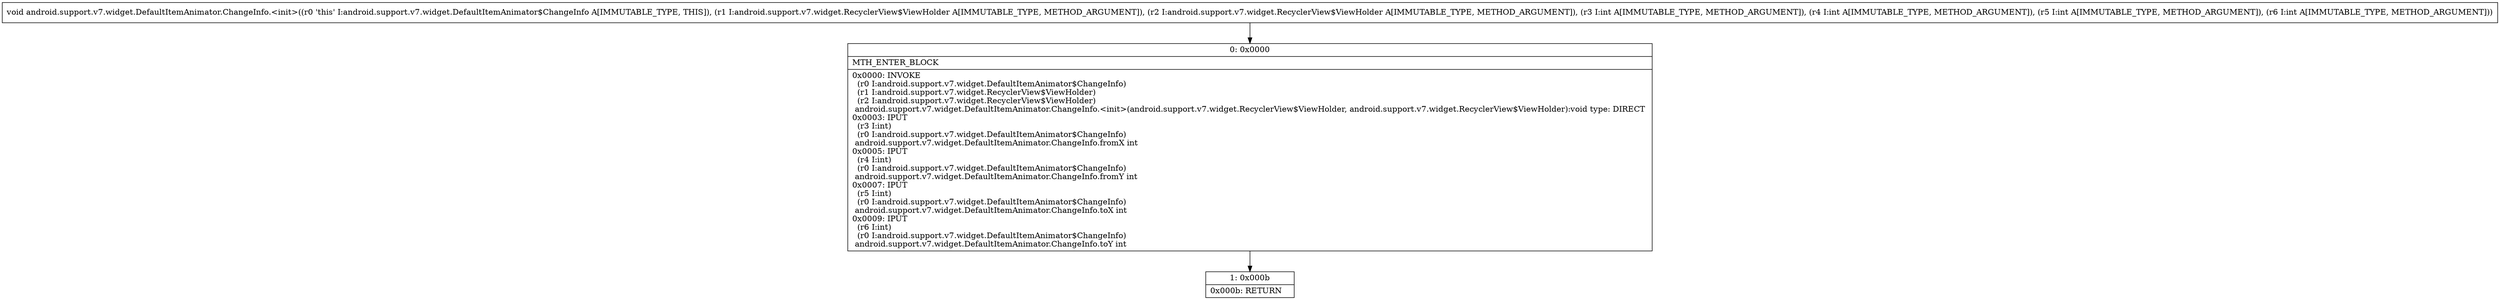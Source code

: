 digraph "CFG forandroid.support.v7.widget.DefaultItemAnimator.ChangeInfo.\<init\>(Landroid\/support\/v7\/widget\/RecyclerView$ViewHolder;Landroid\/support\/v7\/widget\/RecyclerView$ViewHolder;IIII)V" {
Node_0 [shape=record,label="{0\:\ 0x0000|MTH_ENTER_BLOCK\l|0x0000: INVOKE  \l  (r0 I:android.support.v7.widget.DefaultItemAnimator$ChangeInfo)\l  (r1 I:android.support.v7.widget.RecyclerView$ViewHolder)\l  (r2 I:android.support.v7.widget.RecyclerView$ViewHolder)\l android.support.v7.widget.DefaultItemAnimator.ChangeInfo.\<init\>(android.support.v7.widget.RecyclerView$ViewHolder, android.support.v7.widget.RecyclerView$ViewHolder):void type: DIRECT \l0x0003: IPUT  \l  (r3 I:int)\l  (r0 I:android.support.v7.widget.DefaultItemAnimator$ChangeInfo)\l android.support.v7.widget.DefaultItemAnimator.ChangeInfo.fromX int \l0x0005: IPUT  \l  (r4 I:int)\l  (r0 I:android.support.v7.widget.DefaultItemAnimator$ChangeInfo)\l android.support.v7.widget.DefaultItemAnimator.ChangeInfo.fromY int \l0x0007: IPUT  \l  (r5 I:int)\l  (r0 I:android.support.v7.widget.DefaultItemAnimator$ChangeInfo)\l android.support.v7.widget.DefaultItemAnimator.ChangeInfo.toX int \l0x0009: IPUT  \l  (r6 I:int)\l  (r0 I:android.support.v7.widget.DefaultItemAnimator$ChangeInfo)\l android.support.v7.widget.DefaultItemAnimator.ChangeInfo.toY int \l}"];
Node_1 [shape=record,label="{1\:\ 0x000b|0x000b: RETURN   \l}"];
MethodNode[shape=record,label="{void android.support.v7.widget.DefaultItemAnimator.ChangeInfo.\<init\>((r0 'this' I:android.support.v7.widget.DefaultItemAnimator$ChangeInfo A[IMMUTABLE_TYPE, THIS]), (r1 I:android.support.v7.widget.RecyclerView$ViewHolder A[IMMUTABLE_TYPE, METHOD_ARGUMENT]), (r2 I:android.support.v7.widget.RecyclerView$ViewHolder A[IMMUTABLE_TYPE, METHOD_ARGUMENT]), (r3 I:int A[IMMUTABLE_TYPE, METHOD_ARGUMENT]), (r4 I:int A[IMMUTABLE_TYPE, METHOD_ARGUMENT]), (r5 I:int A[IMMUTABLE_TYPE, METHOD_ARGUMENT]), (r6 I:int A[IMMUTABLE_TYPE, METHOD_ARGUMENT])) }"];
MethodNode -> Node_0;
Node_0 -> Node_1;
}

